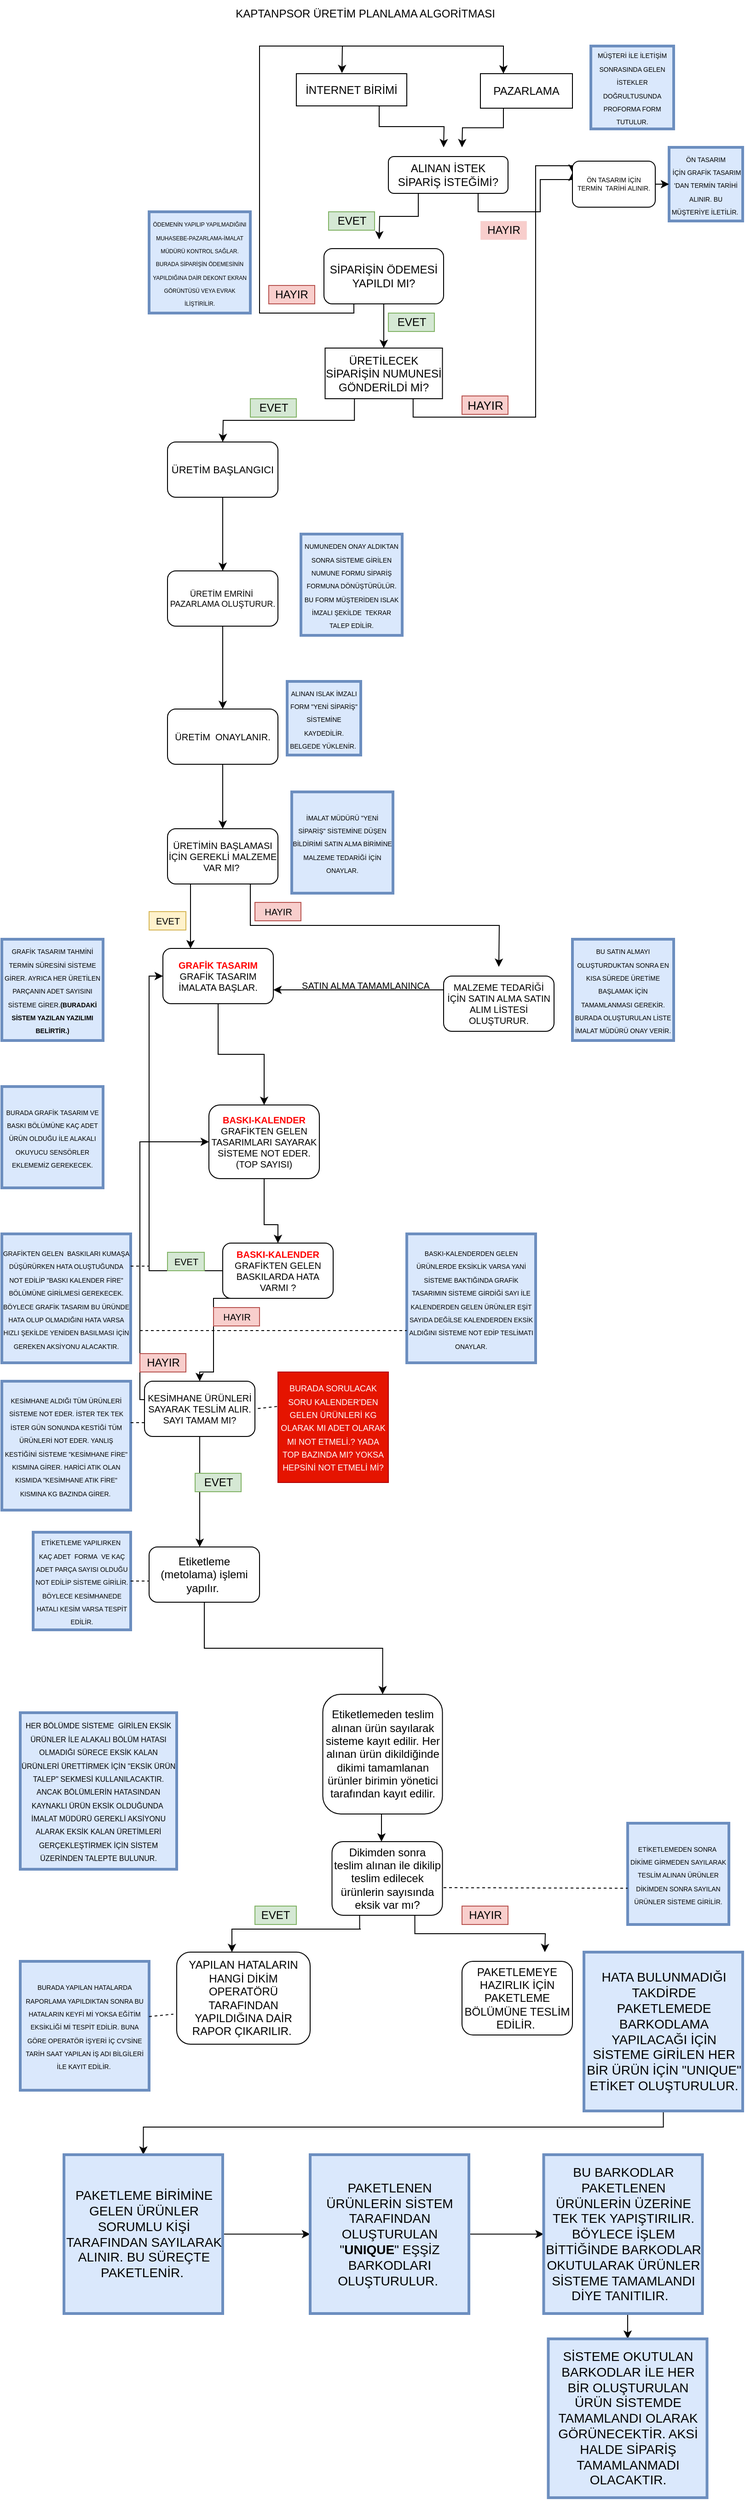 <mxfile version="15.9.1" type="github" pages="2">
  <diagram name="Page-1" id="edf60f1a-56cd-e834-aa8a-f176f3a09ee4">
    <mxGraphModel dx="1221" dy="688" grid="1" gridSize="10" guides="1" tooltips="1" connect="1" arrows="1" fold="1" page="1" pageScale="1" pageWidth="5900" pageHeight="5900" background="none" math="0" shadow="0">
      <root>
        <mxCell id="0" />
        <mxCell id="1" parent="0" />
        <mxCell id="hxnvGN7nutHtc66c366s-6" value="KAPTANPSOR ÜRETİM PLANLAMA ALGORİTMASI" style="text;html=1;strokeColor=none;fillColor=none;align=center;verticalAlign=middle;whiteSpace=wrap;rounded=0;" parent="1" vertex="1">
          <mxGeometry x="220" y="20" width="370" height="30" as="geometry" />
        </mxCell>
        <mxCell id="hxnvGN7nutHtc66c366s-13" style="edgeStyle=orthogonalEdgeStyle;rounded=0;orthogonalLoop=1;jettySize=auto;html=1;exitX=0.25;exitY=1;exitDx=0;exitDy=0;" parent="1" source="hxnvGN7nutHtc66c366s-8" edge="1">
          <mxGeometry relative="1" as="geometry">
            <mxPoint x="510" y="180" as="targetPoint" />
          </mxGeometry>
        </mxCell>
        <mxCell id="hxnvGN7nutHtc66c366s-8" value="PAZARLAMA&lt;br&gt;" style="rounded=0;whiteSpace=wrap;html=1;" parent="1" vertex="1">
          <mxGeometry x="530" y="100" width="100" height="37.5" as="geometry" />
        </mxCell>
        <mxCell id="hxnvGN7nutHtc66c366s-12" style="edgeStyle=orthogonalEdgeStyle;rounded=0;orthogonalLoop=1;jettySize=auto;html=1;exitX=0.75;exitY=1;exitDx=0;exitDy=0;" parent="1" source="hxnvGN7nutHtc66c366s-9" edge="1">
          <mxGeometry relative="1" as="geometry">
            <mxPoint x="490" y="180" as="targetPoint" />
          </mxGeometry>
        </mxCell>
        <mxCell id="hxnvGN7nutHtc66c366s-9" value="İNTERNET BİRİMİ" style="rounded=0;whiteSpace=wrap;html=1;" parent="1" vertex="1">
          <mxGeometry x="330" y="100" width="120" height="35" as="geometry" />
        </mxCell>
        <mxCell id="hxnvGN7nutHtc66c366s-17" style="edgeStyle=orthogonalEdgeStyle;rounded=0;orthogonalLoop=1;jettySize=auto;html=1;exitX=0.25;exitY=1;exitDx=0;exitDy=0;" parent="1" source="hxnvGN7nutHtc66c366s-16" edge="1">
          <mxGeometry relative="1" as="geometry">
            <mxPoint x="420" y="280" as="targetPoint" />
          </mxGeometry>
        </mxCell>
        <mxCell id="hxnvGN7nutHtc66c366s-53" style="edgeStyle=orthogonalEdgeStyle;rounded=0;orthogonalLoop=1;jettySize=auto;html=1;exitX=0.75;exitY=1;exitDx=0;exitDy=0;entryX=0;entryY=0.25;entryDx=0;entryDy=0;fontSize=6;" parent="1" source="hxnvGN7nutHtc66c366s-16" target="hxnvGN7nutHtc66c366s-38" edge="1">
          <mxGeometry relative="1" as="geometry">
            <Array as="points">
              <mxPoint x="528" y="250" />
              <mxPoint x="595" y="250" />
              <mxPoint x="595" y="215" />
              <mxPoint x="630" y="215" />
            </Array>
          </mxGeometry>
        </mxCell>
        <mxCell id="hxnvGN7nutHtc66c366s-16" value="ALINAN İSTEK SİPARİŞ İSTEĞİMİ?" style="rounded=1;whiteSpace=wrap;html=1;" parent="1" vertex="1">
          <mxGeometry x="430" y="190" width="130" height="40" as="geometry" />
        </mxCell>
        <mxCell id="hxnvGN7nutHtc66c366s-20" value="EVET" style="text;html=1;align=center;verticalAlign=middle;resizable=0;points=[];autosize=1;strokeColor=#82b366;fillColor=#d5e8d4;" parent="1" vertex="1">
          <mxGeometry x="365" y="250" width="50" height="20" as="geometry" />
        </mxCell>
        <mxCell id="hxnvGN7nutHtc66c366s-21" value="HAYIR" style="text;html=1;align=center;verticalAlign=middle;resizable=0;points=[];autosize=1;strokeColor=#b85450;fillColor=#f8cecc;strokeWidth=0;" parent="1" vertex="1">
          <mxGeometry x="530" y="260" width="50" height="20" as="geometry" />
        </mxCell>
        <mxCell id="hxnvGN7nutHtc66c366s-24" style="edgeStyle=orthogonalEdgeStyle;rounded=0;orthogonalLoop=1;jettySize=auto;html=1;exitX=0.25;exitY=0;exitDx=0;exitDy=0;entryX=0.25;entryY=0;entryDx=0;entryDy=0;" parent="1" source="hxnvGN7nutHtc66c366s-23" target="hxnvGN7nutHtc66c366s-8" edge="1">
          <mxGeometry relative="1" as="geometry">
            <Array as="points">
              <mxPoint x="393" y="360" />
              <mxPoint x="290" y="360" />
              <mxPoint x="290" y="70" />
              <mxPoint x="555" y="70" />
            </Array>
          </mxGeometry>
        </mxCell>
        <mxCell id="hxnvGN7nutHtc66c366s-30" style="edgeStyle=orthogonalEdgeStyle;rounded=0;orthogonalLoop=1;jettySize=auto;html=1;exitX=0.5;exitY=1;exitDx=0;exitDy=0;entryX=0.5;entryY=0;entryDx=0;entryDy=0;" parent="1" source="hxnvGN7nutHtc66c366s-23" target="hxnvGN7nutHtc66c366s-29" edge="1">
          <mxGeometry relative="1" as="geometry" />
        </mxCell>
        <mxCell id="hxnvGN7nutHtc66c366s-23" value="SİPARİŞİN ÖDEMESİ YAPILDI MI?" style="rounded=1;whiteSpace=wrap;html=1;" parent="1" vertex="1">
          <mxGeometry x="360" y="290" width="130" height="60" as="geometry" />
        </mxCell>
        <mxCell id="hxnvGN7nutHtc66c366s-25" value="HAYIR" style="text;html=1;strokeColor=#b85450;fillColor=#f8cecc;align=center;verticalAlign=middle;whiteSpace=wrap;rounded=0;" parent="1" vertex="1">
          <mxGeometry x="300" y="330" width="50" height="20" as="geometry" />
        </mxCell>
        <mxCell id="hxnvGN7nutHtc66c366s-55" style="edgeStyle=orthogonalEdgeStyle;rounded=0;orthogonalLoop=1;jettySize=auto;html=1;exitX=0.75;exitY=1;exitDx=0;exitDy=0;fontSize=6;entryX=0;entryY=0.25;entryDx=0;entryDy=0;" parent="1" source="hxnvGN7nutHtc66c366s-29" target="hxnvGN7nutHtc66c366s-38" edge="1">
          <mxGeometry relative="1" as="geometry">
            <mxPoint x="730" y="200" as="targetPoint" />
            <Array as="points">
              <mxPoint x="457" y="473" />
              <mxPoint x="590" y="473" />
              <mxPoint x="590" y="200" />
              <mxPoint x="630" y="200" />
            </Array>
          </mxGeometry>
        </mxCell>
        <mxCell id="hxnvGN7nutHtc66c366s-56" style="edgeStyle=orthogonalEdgeStyle;rounded=0;orthogonalLoop=1;jettySize=auto;html=1;exitX=0.25;exitY=1;exitDx=0;exitDy=0;fontSize=6;" parent="1" source="hxnvGN7nutHtc66c366s-29" edge="1">
          <mxGeometry relative="1" as="geometry">
            <mxPoint x="250" y="500" as="targetPoint" />
          </mxGeometry>
        </mxCell>
        <mxCell id="hxnvGN7nutHtc66c366s-29" value="ÜRETİLECEK SİPARİŞİN NUMUNESİ GÖNDERİLDİ Mİ?" style="whiteSpace=wrap;html=1;" parent="1" vertex="1">
          <mxGeometry x="361.25" y="398" width="127.5" height="55" as="geometry" />
        </mxCell>
        <mxCell id="hxnvGN7nutHtc66c366s-31" value="EVET" style="text;html=1;align=center;verticalAlign=middle;resizable=0;points=[];autosize=1;strokeColor=#82b366;fillColor=#d5e8d4;" parent="1" vertex="1">
          <mxGeometry x="430" y="360" width="50" height="20" as="geometry" />
        </mxCell>
        <mxCell id="hxnvGN7nutHtc66c366s-33" value="" style="endArrow=classic;html=1;rounded=0;entryX=0.413;entryY=-0.017;entryDx=0;entryDy=0;entryPerimeter=0;" parent="1" target="hxnvGN7nutHtc66c366s-9" edge="1">
          <mxGeometry width="50" height="50" relative="1" as="geometry">
            <mxPoint x="380" y="70" as="sourcePoint" />
            <mxPoint x="560" y="240" as="targetPoint" />
          </mxGeometry>
        </mxCell>
        <mxCell id="hxnvGN7nutHtc66c366s-34" value="&lt;font style=&quot;font-size: 6px&quot;&gt;ÖDEMENİN YAPILIP YAPILMADIĞINI MUHASEBE-PAZARLAMA-İMALAT MÜDÜRÜ KONTROL SAĞLAR. BURADA SİPARİŞİN ÖDEMESİNİN YAPILDIĞINA DAİR DEKONT EKRAN GÖRÜNTÜSÜ VEYA EVRAK İLİŞTİRİLİR.&lt;/font&gt;" style="whiteSpace=wrap;html=1;aspect=fixed;fillColor=#dae8fc;strokeColor=#6c8ebf;strokeWidth=3;" parent="1" vertex="1">
          <mxGeometry x="170" y="250" width="110" height="110" as="geometry" />
        </mxCell>
        <mxCell id="hxnvGN7nutHtc66c366s-38" value="ÖN TASARIM İÇİN TERMİN&amp;nbsp; TARİHİ ALINIR." style="rounded=1;whiteSpace=wrap;html=1;fontSize=7;" parent="1" vertex="1">
          <mxGeometry x="630" y="195" width="90" height="50" as="geometry" />
        </mxCell>
        <mxCell id="hxnvGN7nutHtc66c366s-44" value="&lt;font style=&quot;font-size: 7px&quot;&gt;ÖN TASARIM&lt;br&gt;&amp;nbsp;İÇİN GRAFİK TASARIM &#39;DAN TERMİN TARİHİ ALINIR. BU MÜŞTERİYE İLETİLİR.&amp;nbsp;&lt;/font&gt;" style="whiteSpace=wrap;html=1;aspect=fixed;fillColor=#dae8fc;strokeColor=#6c8ebf;strokeWidth=3;" parent="1" vertex="1">
          <mxGeometry x="735" y="180" width="80" height="80" as="geometry" />
        </mxCell>
        <mxCell id="hxnvGN7nutHtc66c366s-45" value="&lt;font style=&quot;font-size: 13px&quot;&gt;HAYIR&lt;/font&gt;" style="text;html=1;align=center;verticalAlign=middle;resizable=0;points=[];autosize=1;strokeColor=#b85450;fillColor=#f8cecc;fontSize=7;" parent="1" vertex="1">
          <mxGeometry x="510" y="450" width="50" height="20" as="geometry" />
        </mxCell>
        <mxCell id="hxnvGN7nutHtc66c366s-47" value="" style="endArrow=classic;html=1;rounded=0;fontSize=13;exitX=1;exitY=0.5;exitDx=0;exitDy=0;" parent="1" source="hxnvGN7nutHtc66c366s-38" target="hxnvGN7nutHtc66c366s-44" edge="1">
          <mxGeometry width="50" height="50" relative="1" as="geometry">
            <mxPoint x="405" y="380" as="sourcePoint" />
            <mxPoint x="455" y="330" as="targetPoint" />
          </mxGeometry>
        </mxCell>
        <mxCell id="hxnvGN7nutHtc66c366s-57" value="EVET" style="text;html=1;align=center;verticalAlign=middle;resizable=0;points=[];autosize=1;strokeColor=#82b366;fillColor=#d5e8d4;" parent="1" vertex="1">
          <mxGeometry x="280" y="453" width="50" height="20" as="geometry" />
        </mxCell>
        <mxCell id="hxnvGN7nutHtc66c366s-60" value="" style="edgeStyle=orthogonalEdgeStyle;rounded=0;orthogonalLoop=1;jettySize=auto;html=1;fontSize=11;" parent="1" source="hxnvGN7nutHtc66c366s-58" target="hxnvGN7nutHtc66c366s-59" edge="1">
          <mxGeometry relative="1" as="geometry" />
        </mxCell>
        <mxCell id="hxnvGN7nutHtc66c366s-58" value="&lt;font style=&quot;font-size: 11px&quot;&gt;ÜRETİM BAŞLANGICI&lt;/font&gt;" style="rounded=1;whiteSpace=wrap;html=1;fontSize=6;" parent="1" vertex="1">
          <mxGeometry x="190" y="500" width="120" height="60" as="geometry" />
        </mxCell>
        <mxCell id="hxnvGN7nutHtc66c366s-62" value="" style="edgeStyle=orthogonalEdgeStyle;rounded=0;orthogonalLoop=1;jettySize=auto;html=1;fontSize=9;" parent="1" source="hxnvGN7nutHtc66c366s-59" target="hxnvGN7nutHtc66c366s-61" edge="1">
          <mxGeometry relative="1" as="geometry" />
        </mxCell>
        <mxCell id="hxnvGN7nutHtc66c366s-59" value="&lt;font style=&quot;font-size: 9px&quot;&gt;ÜRETİM EMRİNİ&amp;nbsp; PAZARLAMA OLUŞTURUR.&lt;/font&gt;" style="whiteSpace=wrap;html=1;rounded=1;fontSize=6;" parent="1" vertex="1">
          <mxGeometry x="190" y="640" width="120" height="60" as="geometry" />
        </mxCell>
        <mxCell id="gYenym_qDPM7HBAAErkC-6" style="edgeStyle=orthogonalEdgeStyle;rounded=0;orthogonalLoop=1;jettySize=auto;html=1;exitX=0.5;exitY=1;exitDx=0;exitDy=0;fontSize=10;" parent="1" source="hxnvGN7nutHtc66c366s-61" edge="1">
          <mxGeometry relative="1" as="geometry">
            <mxPoint x="250" y="920" as="targetPoint" />
          </mxGeometry>
        </mxCell>
        <mxCell id="hxnvGN7nutHtc66c366s-61" value="&lt;font style=&quot;font-size: 10px&quot;&gt;ÜRETİM&amp;nbsp; ONAYLANIR.&lt;/font&gt;" style="whiteSpace=wrap;html=1;rounded=1;fontSize=6;" parent="1" vertex="1">
          <mxGeometry x="190" y="790" width="120" height="60" as="geometry" />
        </mxCell>
        <mxCell id="gYenym_qDPM7HBAAErkC-1" value="&lt;span style=&quot;font-size: 7px&quot;&gt;NUMUNEDEN ONAY ALDIKTAN SONRA SİSTEME GİRİLEN NUMUNE FORMU SİPARİŞ FORMUNA DÖNÜŞTÜRÜLÜR. BU FORM MÜŞTERİDEN ISLAK İMZALI ŞEKİLDE&amp;nbsp; TEKRAR TALEP EDİLİR.&lt;/span&gt;" style="whiteSpace=wrap;html=1;aspect=fixed;fillColor=#dae8fc;strokeColor=#6c8ebf;strokeWidth=3;" parent="1" vertex="1">
          <mxGeometry x="335" y="600" width="110" height="110" as="geometry" />
        </mxCell>
        <mxCell id="gYenym_qDPM7HBAAErkC-2" value="&lt;font style=&quot;font-size: 7px&quot;&gt;MÜŞTERİ İLE İLETİŞİM SONRASINDA GELEN İSTEKLER DOĞRULTUSUNDA PROFORMA FORM TUTULUR.&lt;/font&gt;" style="whiteSpace=wrap;html=1;aspect=fixed;fillColor=#dae8fc;strokeColor=#6c8ebf;strokeWidth=3;" parent="1" vertex="1">
          <mxGeometry x="650" y="70" width="90" height="90" as="geometry" />
        </mxCell>
        <mxCell id="gYenym_qDPM7HBAAErkC-3" value="&lt;span style=&quot;font-size: 7px&quot;&gt;ALINAN ISLAK İMZALI FORM &quot;YENİ SİPARİŞ&quot; SİSTEMİNE KAYDEDİLİR. BELGEDE YÜKLENİR.&amp;nbsp;&lt;/span&gt;" style="whiteSpace=wrap;html=1;aspect=fixed;fillColor=#dae8fc;strokeColor=#6c8ebf;strokeWidth=3;" parent="1" vertex="1">
          <mxGeometry x="320" y="760" width="80" height="80" as="geometry" />
        </mxCell>
        <mxCell id="gYenym_qDPM7HBAAErkC-4" value="&lt;span style=&quot;font-size: 7px&quot;&gt;İMALAT MÜDÜRÜ &quot;YENİ SİPARİŞ&quot; SİSTEMİNE DÜŞEN BİLDİRİMİ SATIN ALMA BİRİMİNE MALZEME TEDARİĞİ İÇİN ONAYLAR.&lt;/span&gt;" style="whiteSpace=wrap;html=1;aspect=fixed;fillColor=#dae8fc;strokeColor=#6c8ebf;strokeWidth=3;" parent="1" vertex="1">
          <mxGeometry x="325" y="880" width="110" height="110" as="geometry" />
        </mxCell>
        <mxCell id="gYenym_qDPM7HBAAErkC-8" value="&lt;span style=&quot;font-size: 7px&quot;&gt;ETİKETLEMEDEN SONRA&amp;nbsp; DİKİME GİRMEDEN SAYILARAK TESLİM ALINAN ÜRÜNLER DİKİMDEN SONRA SAYILAN ÜRÜNLER SİSTEME GİRİLİR.&lt;/span&gt;" style="whiteSpace=wrap;html=1;aspect=fixed;fillColor=#dae8fc;strokeColor=#6c8ebf;strokeWidth=3;" parent="1" vertex="1">
          <mxGeometry x="690" y="2000" width="110" height="110" as="geometry" />
        </mxCell>
        <mxCell id="gYenym_qDPM7HBAAErkC-11" style="edgeStyle=orthogonalEdgeStyle;rounded=0;orthogonalLoop=1;jettySize=auto;html=1;exitX=0.25;exitY=1;exitDx=0;exitDy=0;fontSize=10;entryX=0.25;entryY=0;entryDx=0;entryDy=0;" parent="1" source="gYenym_qDPM7HBAAErkC-10" target="gYenym_qDPM7HBAAErkC-19" edge="1">
          <mxGeometry relative="1" as="geometry">
            <mxPoint x="150" y="1040" as="targetPoint" />
            <Array as="points">
              <mxPoint x="215" y="980" />
            </Array>
          </mxGeometry>
        </mxCell>
        <mxCell id="gYenym_qDPM7HBAAErkC-12" style="edgeStyle=orthogonalEdgeStyle;rounded=0;orthogonalLoop=1;jettySize=auto;html=1;exitX=0.75;exitY=1;exitDx=0;exitDy=0;fontSize=10;" parent="1" source="gYenym_qDPM7HBAAErkC-10" edge="1">
          <mxGeometry relative="1" as="geometry">
            <mxPoint x="550" y="1070" as="targetPoint" />
          </mxGeometry>
        </mxCell>
        <mxCell id="gYenym_qDPM7HBAAErkC-10" value="&lt;span style=&quot;font-size: 10px&quot;&gt;ÜRETİMİN BAŞLAMASI İÇİN GEREKLİ MALZEME VAR MI?&amp;nbsp;&lt;/span&gt;" style="whiteSpace=wrap;html=1;rounded=1;fontSize=6;" parent="1" vertex="1">
          <mxGeometry x="190" y="920" width="120" height="60" as="geometry" />
        </mxCell>
        <mxCell id="gYenym_qDPM7HBAAErkC-13" value="EVET" style="text;html=1;align=center;verticalAlign=middle;resizable=0;points=[];autosize=1;strokeColor=#d6b656;fillColor=#fff2cc;fontSize=10;" parent="1" vertex="1">
          <mxGeometry x="170" y="1010" width="40" height="20" as="geometry" />
        </mxCell>
        <mxCell id="gYenym_qDPM7HBAAErkC-14" value="HAYIR" style="text;html=1;align=center;verticalAlign=middle;resizable=0;points=[];autosize=1;strokeColor=#b85450;fillColor=#f8cecc;fontSize=10;" parent="1" vertex="1">
          <mxGeometry x="285" y="1000" width="50" height="20" as="geometry" />
        </mxCell>
        <mxCell id="gYenym_qDPM7HBAAErkC-17" style="edgeStyle=orthogonalEdgeStyle;rounded=0;orthogonalLoop=1;jettySize=auto;html=1;exitX=0;exitY=0.25;exitDx=0;exitDy=0;fontSize=10;entryX=1;entryY=0.75;entryDx=0;entryDy=0;" parent="1" source="gYenym_qDPM7HBAAErkC-15" target="gYenym_qDPM7HBAAErkC-19" edge="1">
          <mxGeometry relative="1" as="geometry">
            <mxPoint x="320" y="1110" as="targetPoint" />
            <Array as="points">
              <mxPoint x="360" y="1095" />
              <mxPoint x="360" y="1095" />
            </Array>
          </mxGeometry>
        </mxCell>
        <mxCell id="gYenym_qDPM7HBAAErkC-15" value="&lt;span style=&quot;font-size: 10px&quot;&gt;MALZEME TEDARİĞİ İÇİN SATIN ALMA SATIN ALIM LİSTESİ OLUŞTURUR.&lt;/span&gt;" style="whiteSpace=wrap;html=1;rounded=1;fontSize=6;" parent="1" vertex="1">
          <mxGeometry x="490" y="1080" width="120" height="60" as="geometry" />
        </mxCell>
        <mxCell id="gYenym_qDPM7HBAAErkC-16" value="&lt;span style=&quot;font-size: 7px&quot;&gt;BU SATIN ALMAYI OLUŞTURDUKTAN SONRA EN KISA SÜREDE ÜRETİME BAŞLAMAK İÇİN TAMAMLANMASI GEREKİR. BURADA OLUŞTURULAN LİSTE İMALAT MÜDÜRÜ ONAY VERİR.&lt;/span&gt;" style="whiteSpace=wrap;html=1;aspect=fixed;fillColor=#dae8fc;strokeColor=#6c8ebf;strokeWidth=3;" parent="1" vertex="1">
          <mxGeometry x="630" y="1040" width="110" height="110" as="geometry" />
        </mxCell>
        <mxCell id="gYenym_qDPM7HBAAErkC-18" value="SATIN ALMA TAMAMLANINCA" style="text;html=1;align=center;verticalAlign=middle;resizable=0;points=[];autosize=1;strokeColor=none;fillColor=none;fontSize=10;" parent="1" vertex="1">
          <mxGeometry x="330" y="1080" width="150" height="20" as="geometry" />
        </mxCell>
        <mxCell id="gYenym_qDPM7HBAAErkC-23" style="edgeStyle=orthogonalEdgeStyle;rounded=0;orthogonalLoop=1;jettySize=auto;html=1;exitX=0.5;exitY=1;exitDx=0;exitDy=0;fontSize=10;" parent="1" source="gYenym_qDPM7HBAAErkC-19" target="gYenym_qDPM7HBAAErkC-21" edge="1">
          <mxGeometry relative="1" as="geometry" />
        </mxCell>
        <mxCell id="gYenym_qDPM7HBAAErkC-19" value="&lt;span style=&quot;font-size: 10px&quot;&gt;&lt;b&gt;&lt;font color=&quot;#ff0000&quot;&gt;GRAFİK TASARIM&lt;br&gt;&lt;/font&gt;&lt;/b&gt;GRAFİK TASARIM İMALATA BAŞLAR.&lt;/span&gt;" style="whiteSpace=wrap;html=1;rounded=1;fontSize=6;" parent="1" vertex="1">
          <mxGeometry x="185" y="1050" width="120" height="60" as="geometry" />
        </mxCell>
        <mxCell id="gYenym_qDPM7HBAAErkC-20" value="&lt;span style=&quot;font-size: 7px&quot;&gt;GRAFİK TASARIM TAHMİNİ TERMİN SÜRESİNİ SİSTEME GİRER. AYRICA HER ÜRETİLEN PARÇANIN ADET SAYISINI SİSTEME GİRER.&lt;b&gt;(BURADAKİ SİSTEM YAZILAN YAZILIMI BELİRTİR.)&lt;/b&gt;&lt;/span&gt;" style="whiteSpace=wrap;html=1;aspect=fixed;fillColor=#dae8fc;strokeColor=#6c8ebf;strokeWidth=3;" parent="1" vertex="1">
          <mxGeometry x="10" y="1040" width="110" height="110" as="geometry" />
        </mxCell>
        <mxCell id="gYenym_qDPM7HBAAErkC-25" style="edgeStyle=orthogonalEdgeStyle;rounded=0;orthogonalLoop=1;jettySize=auto;html=1;exitX=0.5;exitY=1;exitDx=0;exitDy=0;fontSize=10;entryX=0.5;entryY=0;entryDx=0;entryDy=0;" parent="1" source="gYenym_qDPM7HBAAErkC-21" target="gYenym_qDPM7HBAAErkC-26" edge="1">
          <mxGeometry relative="1" as="geometry">
            <mxPoint x="220" y="1368" as="targetPoint" />
            <Array as="points">
              <mxPoint x="295" y="1350" />
              <mxPoint x="310" y="1350" />
            </Array>
          </mxGeometry>
        </mxCell>
        <mxCell id="gYenym_qDPM7HBAAErkC-21" value="&lt;span style=&quot;font-size: 10px&quot;&gt;&lt;b&gt;&lt;font color=&quot;#ff0000&quot;&gt;BASKI-KALENDER&lt;br&gt;&lt;/font&gt;&lt;/b&gt;GRAFİKTEN GELEN TASARIMLARI SAYARAK SİSTEME NOT EDER.(TOP SAYISI)&lt;/span&gt;" style="whiteSpace=wrap;html=1;rounded=1;fontSize=6;" parent="1" vertex="1">
          <mxGeometry x="235" y="1220" width="120" height="80" as="geometry" />
        </mxCell>
        <mxCell id="gYenym_qDPM7HBAAErkC-24" value="&lt;span style=&quot;font-size: 7px&quot;&gt;BURADA GRAFİK TASARIM VE BASKI BÖLÜMÜNE KAÇ ADET ÜRÜN OLDUĞU İLE ALAKALI OKUYUCU SENSÖRLER EKLEMEMİZ GEREKECEK.&lt;/span&gt;" style="whiteSpace=wrap;html=1;aspect=fixed;fillColor=#dae8fc;strokeColor=#6c8ebf;strokeWidth=3;" parent="1" vertex="1">
          <mxGeometry x="10" y="1200" width="110" height="110" as="geometry" />
        </mxCell>
        <mxCell id="gYenym_qDPM7HBAAErkC-27" style="edgeStyle=orthogonalEdgeStyle;rounded=0;orthogonalLoop=1;jettySize=auto;html=1;exitX=0;exitY=0.5;exitDx=0;exitDy=0;entryX=0;entryY=0.5;entryDx=0;entryDy=0;fontSize=10;" parent="1" source="gYenym_qDPM7HBAAErkC-26" target="gYenym_qDPM7HBAAErkC-19" edge="1">
          <mxGeometry relative="1" as="geometry">
            <Array as="points">
              <mxPoint x="170" y="1400" />
              <mxPoint x="170" y="1080" />
            </Array>
          </mxGeometry>
        </mxCell>
        <mxCell id="gYenym_qDPM7HBAAErkC-30" style="edgeStyle=orthogonalEdgeStyle;rounded=0;orthogonalLoop=1;jettySize=auto;html=1;exitX=0.5;exitY=1;exitDx=0;exitDy=0;fontSize=10;entryX=0.5;entryY=0;entryDx=0;entryDy=0;" parent="1" source="gYenym_qDPM7HBAAErkC-26" target="gYenym_qDPM7HBAAErkC-33" edge="1">
          <mxGeometry relative="1" as="geometry">
            <mxPoint x="220" y="1510" as="targetPoint" />
            <Array as="points">
              <mxPoint x="240" y="1430" />
              <mxPoint x="240" y="1510" />
              <mxPoint x="225" y="1510" />
            </Array>
          </mxGeometry>
        </mxCell>
        <mxCell id="gYenym_qDPM7HBAAErkC-26" value="&lt;font color=&quot;#ff0000&quot;&gt;&lt;b&gt;BASKI-KALENDER&lt;br&gt;&lt;/b&gt;&lt;/font&gt;GRAFİKTEN GELEN BASKILARDA HATA VARMI ?" style="rounded=1;whiteSpace=wrap;html=1;fontSize=10;" parent="1" vertex="1">
          <mxGeometry x="250" y="1370" width="120" height="60" as="geometry" />
        </mxCell>
        <mxCell id="gYenym_qDPM7HBAAErkC-28" value="EVET" style="text;html=1;align=center;verticalAlign=middle;resizable=0;points=[];autosize=1;strokeColor=#82b366;fillColor=#d5e8d4;fontSize=10;" parent="1" vertex="1">
          <mxGeometry x="190" y="1380" width="40" height="20" as="geometry" />
        </mxCell>
        <mxCell id="gYenym_qDPM7HBAAErkC-29" value="&lt;span style=&quot;font-size: 7px&quot;&gt;GRAFİKTEN GELEN&amp;nbsp; BASKILARI KUMAŞA DÜŞÜRÜRKEN HATA OLUŞTUĞUNDA NOT EDİLİP &quot;BASKI KALENDER FİRE&quot; BÖLÜMÜNE GİRİLMESİ GEREKECEK. BÖYLECE GRAFİK TASARIM BU ÜRÜNDE HATA OLUP OLMADIĞINI HATA VARSA HIZLI ŞEKİLDE YENİDEN BASILMASI İÇİN GEREKEN AKSİYONU ALACAKTIR.&lt;/span&gt;" style="whiteSpace=wrap;html=1;aspect=fixed;fillColor=#dae8fc;strokeColor=#6c8ebf;strokeWidth=3;" parent="1" vertex="1">
          <mxGeometry x="10" y="1360" width="140" height="140" as="geometry" />
        </mxCell>
        <mxCell id="gYenym_qDPM7HBAAErkC-31" value="HAYIR" style="text;html=1;align=center;verticalAlign=middle;resizable=0;points=[];autosize=1;strokeColor=#b85450;fillColor=#f8cecc;fontSize=10;" parent="1" vertex="1">
          <mxGeometry x="240" y="1440" width="50" height="20" as="geometry" />
        </mxCell>
        <mxCell id="gYenym_qDPM7HBAAErkC-45" style="edgeStyle=orthogonalEdgeStyle;rounded=0;orthogonalLoop=1;jettySize=auto;html=1;exitX=0.5;exitY=1;exitDx=0;exitDy=0;fontSize=9;" parent="1" source="gYenym_qDPM7HBAAErkC-33" edge="1">
          <mxGeometry relative="1" as="geometry">
            <mxPoint x="225" y="1700" as="targetPoint" />
          </mxGeometry>
        </mxCell>
        <mxCell id="r5pZo-Go4dRqRihOziDU-4" style="edgeStyle=orthogonalEdgeStyle;rounded=0;orthogonalLoop=1;jettySize=auto;html=1;exitX=0;exitY=0.5;exitDx=0;exitDy=0;" edge="1" parent="1" source="gYenym_qDPM7HBAAErkC-33" target="gYenym_qDPM7HBAAErkC-21">
          <mxGeometry relative="1" as="geometry">
            <Array as="points">
              <mxPoint x="165" y="1540" />
              <mxPoint x="160" y="1540" />
              <mxPoint x="160" y="1260" />
            </Array>
          </mxGeometry>
        </mxCell>
        <mxCell id="gYenym_qDPM7HBAAErkC-33" value="KESİMHANE ÜRÜNLERİ SAYARAK TESLİM ALIR.&lt;br&gt;SAYI TAMAM MI?" style="rounded=1;whiteSpace=wrap;html=1;fontSize=10;arcSize=15;" parent="1" vertex="1">
          <mxGeometry x="165" y="1520" width="120" height="60" as="geometry" />
        </mxCell>
        <mxCell id="gYenym_qDPM7HBAAErkC-38" value="" style="endArrow=none;dashed=1;html=1;rounded=0;fontSize=10;exitX=1;exitY=0.25;exitDx=0;exitDy=0;" parent="1" source="gYenym_qDPM7HBAAErkC-29" edge="1">
          <mxGeometry width="50" height="50" relative="1" as="geometry">
            <mxPoint x="115" y="1445" as="sourcePoint" />
            <mxPoint x="170" y="1395" as="targetPoint" />
          </mxGeometry>
        </mxCell>
        <mxCell id="gYenym_qDPM7HBAAErkC-39" value="&lt;span style=&quot;font-size: 7px&quot;&gt;KESİMHANE ALDIĞI TÜM ÜRÜNLERİ SİSTEME NOT EDER. İSTER TEK TEK İSTER GÜN SONUNDA KESTİĞİ TÜM ÜRÜNLERİ NOT EDER. YANLIŞ KESTİĞİNİ SİSTEME &quot;KESİMHANE FİRE&quot; KISMINA GİRER. HARİCİ ATIK OLAN KISMIDA &quot;KESİMHANE ATIK FİRE&quot; KISMINA KG BAZINDA GİRER.&amp;nbsp;&lt;/span&gt;" style="whiteSpace=wrap;html=1;aspect=fixed;fillColor=#dae8fc;strokeColor=#6c8ebf;strokeWidth=3;" parent="1" vertex="1">
          <mxGeometry x="10" y="1520" width="140" height="140" as="geometry" />
        </mxCell>
        <mxCell id="gYenym_qDPM7HBAAErkC-41" value="&lt;font style=&quot;font-size: 9px&quot;&gt;BURADA SORULACAK SORU KALENDER&#39;DEN GELEN ÜRÜNLERİ KG OLARAK MI ADET OLARAK MI NOT ETMELİ.? YADA TOP BAZINDA MI? YOKSA HEPSİNİ NOT ETMELİ Mİ?&lt;/font&gt;" style="whiteSpace=wrap;html=1;aspect=fixed;fillColor=#e51400;strokeColor=#B20000;fontColor=#ffffff;" parent="1" vertex="1">
          <mxGeometry x="310" y="1510" width="120" height="120" as="geometry" />
        </mxCell>
        <mxCell id="gYenym_qDPM7HBAAErkC-43" value="" style="endArrow=none;dashed=1;html=1;rounded=0;fontSize=9;entryX=0;entryY=0.75;entryDx=0;entryDy=0;" parent="1" target="gYenym_qDPM7HBAAErkC-33" edge="1">
          <mxGeometry width="50" height="50" relative="1" as="geometry">
            <mxPoint x="150" y="1565" as="sourcePoint" />
            <mxPoint x="420" y="1450" as="targetPoint" />
            <Array as="points" />
          </mxGeometry>
        </mxCell>
        <mxCell id="gYenym_qDPM7HBAAErkC-44" value="" style="endArrow=none;dashed=1;html=1;rounded=0;fontSize=9;entryX=1;entryY=0.5;entryDx=0;entryDy=0;exitX=-0.008;exitY=0.312;exitDx=0;exitDy=0;exitPerimeter=0;" parent="1" source="gYenym_qDPM7HBAAErkC-41" target="gYenym_qDPM7HBAAErkC-33" edge="1">
          <mxGeometry width="50" height="50" relative="1" as="geometry">
            <mxPoint x="410" y="1490" as="sourcePoint" />
            <mxPoint x="430" y="1470" as="targetPoint" />
          </mxGeometry>
        </mxCell>
        <mxCell id="r5pZo-Go4dRqRihOziDU-13" style="edgeStyle=orthogonalEdgeStyle;rounded=0;orthogonalLoop=1;jettySize=auto;html=1;exitX=0.5;exitY=1;exitDx=0;exitDy=0;entryX=0.5;entryY=0;entryDx=0;entryDy=0;" edge="1" parent="1" source="r5pZo-Go4dRqRihOziDU-1" target="r5pZo-Go4dRqRihOziDU-14">
          <mxGeometry relative="1" as="geometry">
            <mxPoint x="370" y="1860" as="targetPoint" />
          </mxGeometry>
        </mxCell>
        <mxCell id="r5pZo-Go4dRqRihOziDU-1" value="Etiketleme (metolama) işlemi yapılır.&amp;nbsp;" style="rounded=1;whiteSpace=wrap;html=1;" vertex="1" parent="1">
          <mxGeometry x="170" y="1700" width="120" height="60" as="geometry" />
        </mxCell>
        <mxCell id="r5pZo-Go4dRqRihOziDU-2" value="&lt;span style=&quot;font-size: 7px&quot;&gt;ETİKETLEME YAPILIRKEN&amp;nbsp; KAÇ ADET&amp;nbsp; FORMA&amp;nbsp; VE KAÇ ADET PARÇA SAYISI OLDUĞU NOT EDİLİP SİSTEME GİRİLİR. BÖYLECE KESİMHANEDE HATALI KESİM VARSA TESPİT EDİLİR.&lt;/span&gt;" style="whiteSpace=wrap;html=1;aspect=fixed;fillColor=#dae8fc;strokeColor=#6c8ebf;strokeWidth=3;" vertex="1" parent="1">
          <mxGeometry x="44" y="1684" width="106" height="106" as="geometry" />
        </mxCell>
        <mxCell id="r5pZo-Go4dRqRihOziDU-3" value="" style="endArrow=none;dashed=1;html=1;rounded=0;exitX=1;exitY=0.5;exitDx=0;exitDy=0;" edge="1" parent="1" source="r5pZo-Go4dRqRihOziDU-2">
          <mxGeometry width="50" height="50" relative="1" as="geometry">
            <mxPoint x="390" y="1820" as="sourcePoint" />
            <mxPoint x="170" y="1737" as="targetPoint" />
          </mxGeometry>
        </mxCell>
        <mxCell id="r5pZo-Go4dRqRihOziDU-7" value="&lt;span style=&quot;font-size: 7px&quot;&gt;BASKI-KALENDERDEN GELEN ÜRÜNLERDE EKSİKLİK VARSA YANİ SİSTEME BAKTIĞINDA GRAFİK TASARIMIN SİSTEME GİRDİĞİ SAYI İLE KALENDERDEN GELEN ÜRÜNLER EŞİT SAYIDA DEĞİLSE KALENDERDEN EKSİK ALDIĞINI SİSTEME NOT EDİP TESLİMATI ONAYLAR.&lt;/span&gt;" style="whiteSpace=wrap;html=1;aspect=fixed;fillColor=#dae8fc;strokeColor=#6c8ebf;strokeWidth=3;" vertex="1" parent="1">
          <mxGeometry x="450" y="1360" width="140" height="140" as="geometry" />
        </mxCell>
        <mxCell id="r5pZo-Go4dRqRihOziDU-10" value="" style="endArrow=none;dashed=1;html=1;rounded=0;entryX=0;entryY=0.75;entryDx=0;entryDy=0;" edge="1" parent="1" target="r5pZo-Go4dRqRihOziDU-7">
          <mxGeometry width="50" height="50" relative="1" as="geometry">
            <mxPoint x="160" y="1465" as="sourcePoint" />
            <mxPoint x="440" y="1500" as="targetPoint" />
          </mxGeometry>
        </mxCell>
        <mxCell id="r5pZo-Go4dRqRihOziDU-11" value="EVET" style="text;html=1;align=center;verticalAlign=middle;resizable=0;points=[];autosize=1;strokeColor=#82b366;fillColor=#d5e8d4;" vertex="1" parent="1">
          <mxGeometry x="220" y="1620" width="50" height="20" as="geometry" />
        </mxCell>
        <mxCell id="r5pZo-Go4dRqRihOziDU-12" value="HAYIR" style="text;html=1;align=center;verticalAlign=middle;resizable=0;points=[];autosize=1;strokeColor=#b85450;fillColor=#f8cecc;" vertex="1" parent="1">
          <mxGeometry x="160" y="1490" width="50" height="20" as="geometry" />
        </mxCell>
        <mxCell id="r5pZo-Go4dRqRihOziDU-15" style="edgeStyle=orthogonalEdgeStyle;rounded=0;orthogonalLoop=1;jettySize=auto;html=1;exitX=0.5;exitY=1;exitDx=0;exitDy=0;entryX=0.448;entryY=0;entryDx=0;entryDy=0;entryPerimeter=0;" edge="1" parent="1" source="r5pZo-Go4dRqRihOziDU-14" target="r5pZo-Go4dRqRihOziDU-16">
          <mxGeometry relative="1" as="geometry">
            <mxPoint x="375" y="2030" as="targetPoint" />
          </mxGeometry>
        </mxCell>
        <mxCell id="r5pZo-Go4dRqRihOziDU-14" value="Etiketlemeden teslim alınan ürün sayılarak sisteme kayıt edilir. Her alınan ürün dikildiğinde dikimi tamamlanan ürünler birimin yönetici tarafından kayıt edilir." style="rounded=1;whiteSpace=wrap;html=1;" vertex="1" parent="1">
          <mxGeometry x="358.75" y="1860" width="130" height="130" as="geometry" />
        </mxCell>
        <mxCell id="r5pZo-Go4dRqRihOziDU-17" style="edgeStyle=orthogonalEdgeStyle;rounded=0;orthogonalLoop=1;jettySize=auto;html=1;exitX=0.25;exitY=1;exitDx=0;exitDy=0;" edge="1" parent="1" source="r5pZo-Go4dRqRihOziDU-16">
          <mxGeometry relative="1" as="geometry">
            <mxPoint x="260" y="2140" as="targetPoint" />
            <Array as="points">
              <mxPoint x="400" y="2115" />
              <mxPoint x="260" y="2115" />
              <mxPoint x="260" y="2140" />
            </Array>
          </mxGeometry>
        </mxCell>
        <mxCell id="r5pZo-Go4dRqRihOziDU-18" style="edgeStyle=orthogonalEdgeStyle;rounded=0;orthogonalLoop=1;jettySize=auto;html=1;exitX=0.75;exitY=1;exitDx=0;exitDy=0;" edge="1" parent="1" source="r5pZo-Go4dRqRihOziDU-16">
          <mxGeometry relative="1" as="geometry">
            <mxPoint x="600" y="2140" as="targetPoint" />
          </mxGeometry>
        </mxCell>
        <mxCell id="r5pZo-Go4dRqRihOziDU-16" value="Dikimden sonra teslim alınan ile dikilip teslim edilecek ürünlerin sayısında eksik var mı?" style="rounded=1;whiteSpace=wrap;html=1;" vertex="1" parent="1">
          <mxGeometry x="368.75" y="2020" width="120" height="80" as="geometry" />
        </mxCell>
        <mxCell id="r5pZo-Go4dRqRihOziDU-19" value="EVET" style="text;html=1;strokeColor=#82b366;fillColor=#d5e8d4;align=center;verticalAlign=middle;whiteSpace=wrap;rounded=0;" vertex="1" parent="1">
          <mxGeometry x="285" y="2090" width="45" height="20" as="geometry" />
        </mxCell>
        <mxCell id="r5pZo-Go4dRqRihOziDU-20" value="HAYIR" style="text;html=1;align=center;verticalAlign=middle;resizable=0;points=[];autosize=1;strokeColor=#b85450;fillColor=#f8cecc;" vertex="1" parent="1">
          <mxGeometry x="510" y="2090" width="50" height="20" as="geometry" />
        </mxCell>
        <mxCell id="r5pZo-Go4dRqRihOziDU-22" value="PAKETLEMEYE HAZIRLIK İÇİN PAKETLEME BÖLÜMÜNE TESLİM EDİLİR.&amp;nbsp;" style="rounded=1;whiteSpace=wrap;html=1;" vertex="1" parent="1">
          <mxGeometry x="510" y="2150" width="120" height="80" as="geometry" />
        </mxCell>
        <mxCell id="r5pZo-Go4dRqRihOziDU-24" value="" style="endArrow=none;dashed=1;html=1;rounded=0;entryX=0;entryY=0.642;entryDx=0;entryDy=0;entryPerimeter=0;" edge="1" parent="1" target="gYenym_qDPM7HBAAErkC-8">
          <mxGeometry width="50" height="50" relative="1" as="geometry">
            <mxPoint x="490" y="2070" as="sourcePoint" />
            <mxPoint x="540" y="2020" as="targetPoint" />
          </mxGeometry>
        </mxCell>
        <mxCell id="r5pZo-Go4dRqRihOziDU-26" value="YAPILAN HATALARIN HANGİ DİKİM OPERATÖRÜ TARAFINDAN YAPILDIĞINA DAİR RAPOR ÇIKARILIR.&amp;nbsp;" style="rounded=1;whiteSpace=wrap;html=1;" vertex="1" parent="1">
          <mxGeometry x="200" y="2140" width="145" height="100" as="geometry" />
        </mxCell>
        <mxCell id="r5pZo-Go4dRqRihOziDU-27" value="&lt;font style=&quot;font-size: 8px&quot;&gt;HER BÖLÜMDE SİSTEME&amp;nbsp; GİRİLEN EKSİK ÜRÜNLER İLE ALAKALI BÖLÜM HATASI OLMADIĞI SÜRECE EKSİK KALAN ÜRÜNLERİ ÜRETTİRMEK İÇİN &quot;EKSİK ÜRÜN TALEP&quot; SEKMESİ KULLANILACAKTIR. ANCAK BÖLÜMLERİN HATASINDAN KAYNAKLI ÜRÜN EKSİK OLDUĞUNDA&amp;nbsp; İMALAT MÜDÜRÜ GEREKLİ AKSİYONU ALARAK EKSİK KALAN ÜRETİMLERİ GERÇEKLEŞTİRMEK İÇİN SİSTEM ÜZERİNDEN TALEPTE BULUNUR.&lt;/font&gt;" style="whiteSpace=wrap;html=1;aspect=fixed;fillColor=#dae8fc;strokeColor=#6c8ebf;strokeWidth=3;" vertex="1" parent="1">
          <mxGeometry x="30" y="1880" width="170" height="170" as="geometry" />
        </mxCell>
        <mxCell id="r5pZo-Go4dRqRihOziDU-30" value="&lt;span style=&quot;font-size: 7px&quot;&gt;BURADA YAPILAN HATALARDA RAPORLAMA YAPILDIKTAN SONRA BU HATALARIN KEYFİ Mİ YOKSA EĞİTİM EKSİKLİĞİ Mİ TESPİT EDİLİR. BUNA GÖRE OPERATÖR İŞYERİ İÇ CV&#39;SİNE TARİH SAAT YAPILAN İŞ ADI BİLGİLERİ İLE KAYIT EDİLİR.&amp;nbsp;&lt;/span&gt;" style="whiteSpace=wrap;html=1;aspect=fixed;fillColor=#dae8fc;strokeColor=#6c8ebf;strokeWidth=3;" vertex="1" parent="1">
          <mxGeometry x="30" y="2150" width="140" height="140" as="geometry" />
        </mxCell>
        <mxCell id="r5pZo-Go4dRqRihOziDU-31" value="" style="endArrow=none;dashed=1;html=1;rounded=0;fontSize=8;entryX=-0.025;entryY=0.674;entryDx=0;entryDy=0;entryPerimeter=0;" edge="1" parent="1" target="r5pZo-Go4dRqRihOziDU-26">
          <mxGeometry width="50" height="50" relative="1" as="geometry">
            <mxPoint x="170" y="2210" as="sourcePoint" />
            <mxPoint x="220" y="2160" as="targetPoint" />
          </mxGeometry>
        </mxCell>
        <mxCell id="r5pZo-Go4dRqRihOziDU-38" style="edgeStyle=orthogonalEdgeStyle;rounded=0;orthogonalLoop=1;jettySize=auto;html=1;exitX=0.5;exitY=1;exitDx=0;exitDy=0;entryX=0.5;entryY=0;entryDx=0;entryDy=0;fontSize=14;" edge="1" parent="1" source="r5pZo-Go4dRqRihOziDU-33" target="r5pZo-Go4dRqRihOziDU-34">
          <mxGeometry relative="1" as="geometry">
            <Array as="points">
              <mxPoint x="729" y="2330" />
              <mxPoint x="164" y="2330" />
            </Array>
          </mxGeometry>
        </mxCell>
        <mxCell id="r5pZo-Go4dRqRihOziDU-33" value="&lt;font style=&quot;font-size: 14px&quot;&gt;&lt;span style=&quot;color: rgb(0 , 0 , 0) ; font-family: &amp;#34;helvetica&amp;#34; ; font-style: normal ; font-weight: 400 ; letter-spacing: normal ; text-indent: 0px ; text-transform: none ; word-spacing: 0px ; display: inline ; float: none&quot;&gt;HATA BULUNMADIĞI TAKDİRDE PAKETLEMEDE BARKODLAMA YAPILACAĞI İÇİN SİSTEME GİRİLEN HER BİR ÜRÜN İÇİN &quot;UNIQUE&quot; ETİKET OLUŞTURULUR.&lt;/span&gt;&lt;/font&gt;" style="whiteSpace=wrap;html=1;aspect=fixed;fillColor=#dae8fc;strokeColor=#6c8ebf;strokeWidth=3;align=center;" vertex="1" parent="1">
          <mxGeometry x="642.5" y="2140" width="172.5" height="172.5" as="geometry" />
        </mxCell>
        <mxCell id="r5pZo-Go4dRqRihOziDU-39" style="edgeStyle=orthogonalEdgeStyle;rounded=0;orthogonalLoop=1;jettySize=auto;html=1;exitX=1;exitY=0.5;exitDx=0;exitDy=0;entryX=0;entryY=0.5;entryDx=0;entryDy=0;fontSize=14;" edge="1" parent="1" source="r5pZo-Go4dRqRihOziDU-34" target="r5pZo-Go4dRqRihOziDU-36">
          <mxGeometry relative="1" as="geometry" />
        </mxCell>
        <mxCell id="r5pZo-Go4dRqRihOziDU-34" value="&lt;span style=&quot;font-family: &amp;#34;helvetica&amp;#34; ; font-size: 14px&quot;&gt;PAKETLEME BİRİMİNE GELEN ÜRÜNLER SORUMLU KİŞİ TARAFINDAN SAYILARAK ALINIR. BU SÜREÇTE PAKETLENİR.&amp;nbsp;&lt;br&gt;&lt;/span&gt;" style="whiteSpace=wrap;html=1;aspect=fixed;fillColor=#dae8fc;strokeColor=#6c8ebf;strokeWidth=3;align=center;" vertex="1" parent="1">
          <mxGeometry x="77.5" y="2360" width="172.5" height="172.5" as="geometry" />
        </mxCell>
        <mxCell id="r5pZo-Go4dRqRihOziDU-40" style="edgeStyle=orthogonalEdgeStyle;rounded=0;orthogonalLoop=1;jettySize=auto;html=1;exitX=1;exitY=0.5;exitDx=0;exitDy=0;fontSize=14;" edge="1" parent="1" source="r5pZo-Go4dRqRihOziDU-36" target="r5pZo-Go4dRqRihOziDU-37">
          <mxGeometry relative="1" as="geometry" />
        </mxCell>
        <mxCell id="r5pZo-Go4dRqRihOziDU-36" value="&lt;span style=&quot;font-family: &amp;#34;helvetica&amp;#34; ; font-size: 14px&quot;&gt;PAKETLENEN ÜRÜNLERİN SİSTEM TARAFINDAN OLUŞTURULAN &quot;&lt;/span&gt;&lt;font face=&quot;helvetica&quot;&gt;&lt;span style=&quot;font-size: 14px&quot;&gt;&lt;b&gt;UNIQUE&lt;/b&gt;&quot; EŞŞİZ BARKODLARI OLUŞTURULUR.&amp;nbsp;&lt;/span&gt;&lt;/font&gt;" style="whiteSpace=wrap;html=1;aspect=fixed;fillColor=#dae8fc;strokeColor=#6c8ebf;strokeWidth=3;align=center;" vertex="1" parent="1">
          <mxGeometry x="345" y="2360" width="172.5" height="172.5" as="geometry" />
        </mxCell>
        <mxCell id="r5pZo-Go4dRqRihOziDU-42" style="edgeStyle=orthogonalEdgeStyle;rounded=0;orthogonalLoop=1;jettySize=auto;html=1;exitX=0.5;exitY=1;exitDx=0;exitDy=0;entryX=0.5;entryY=0;entryDx=0;entryDy=0;fontSize=14;" edge="1" parent="1" source="r5pZo-Go4dRqRihOziDU-37" target="r5pZo-Go4dRqRihOziDU-41">
          <mxGeometry relative="1" as="geometry" />
        </mxCell>
        <mxCell id="r5pZo-Go4dRqRihOziDU-37" value="&lt;font face=&quot;helvetica&quot;&gt;&lt;span style=&quot;font-size: 14px&quot;&gt;BU BARKODLAR PAKETLENEN ÜRÜNLERİN ÜZERİNE TEK TEK YAPIŞTIRILIR. BÖYLECE İŞLEM BİTTİĞİNDE BARKODLAR OKUTULARAK ÜRÜNLER SİSTEME TAMAMLANDI DİYE TANITILIR.&amp;nbsp;&amp;nbsp;&lt;/span&gt;&lt;/font&gt;" style="whiteSpace=wrap;html=1;aspect=fixed;fillColor=#dae8fc;strokeColor=#6c8ebf;strokeWidth=3;align=center;" vertex="1" parent="1">
          <mxGeometry x="598.75" y="2360" width="172.5" height="172.5" as="geometry" />
        </mxCell>
        <mxCell id="r5pZo-Go4dRqRihOziDU-41" value="&lt;font face=&quot;helvetica&quot;&gt;&lt;span style=&quot;font-size: 14px&quot;&gt;SİSTEME OKUTULAN BARKODLAR İLE HER BİR OLUŞTURULAN ÜRÜN SİSTEMDE TAMAMLANDI OLARAK GÖRÜNECEKTİR. AKSİ HALDE SİPARİŞ TAMAMLANMADI OLACAKTIR.&lt;/span&gt;&lt;/font&gt;" style="whiteSpace=wrap;html=1;aspect=fixed;fillColor=#dae8fc;strokeColor=#6c8ebf;strokeWidth=3;align=center;" vertex="1" parent="1">
          <mxGeometry x="603.75" y="2560" width="172.5" height="172.5" as="geometry" />
        </mxCell>
      </root>
    </mxGraphModel>
  </diagram>
  <diagram id="6jYAcsoSWo4WH1ewiHJJ" name="Page-2">
    <mxGraphModel dx="1038" dy="585" grid="1" gridSize="10" guides="1" tooltips="1" connect="1" arrows="1" fold="1" page="1" pageScale="1" pageWidth="827" pageHeight="1169" math="0" shadow="0">
      <root>
        <mxCell id="KkVWdWLshYME3KPRmLiY-0" />
        <mxCell id="KkVWdWLshYME3KPRmLiY-1" parent="KkVWdWLshYME3KPRmLiY-0" />
      </root>
    </mxGraphModel>
  </diagram>
</mxfile>
